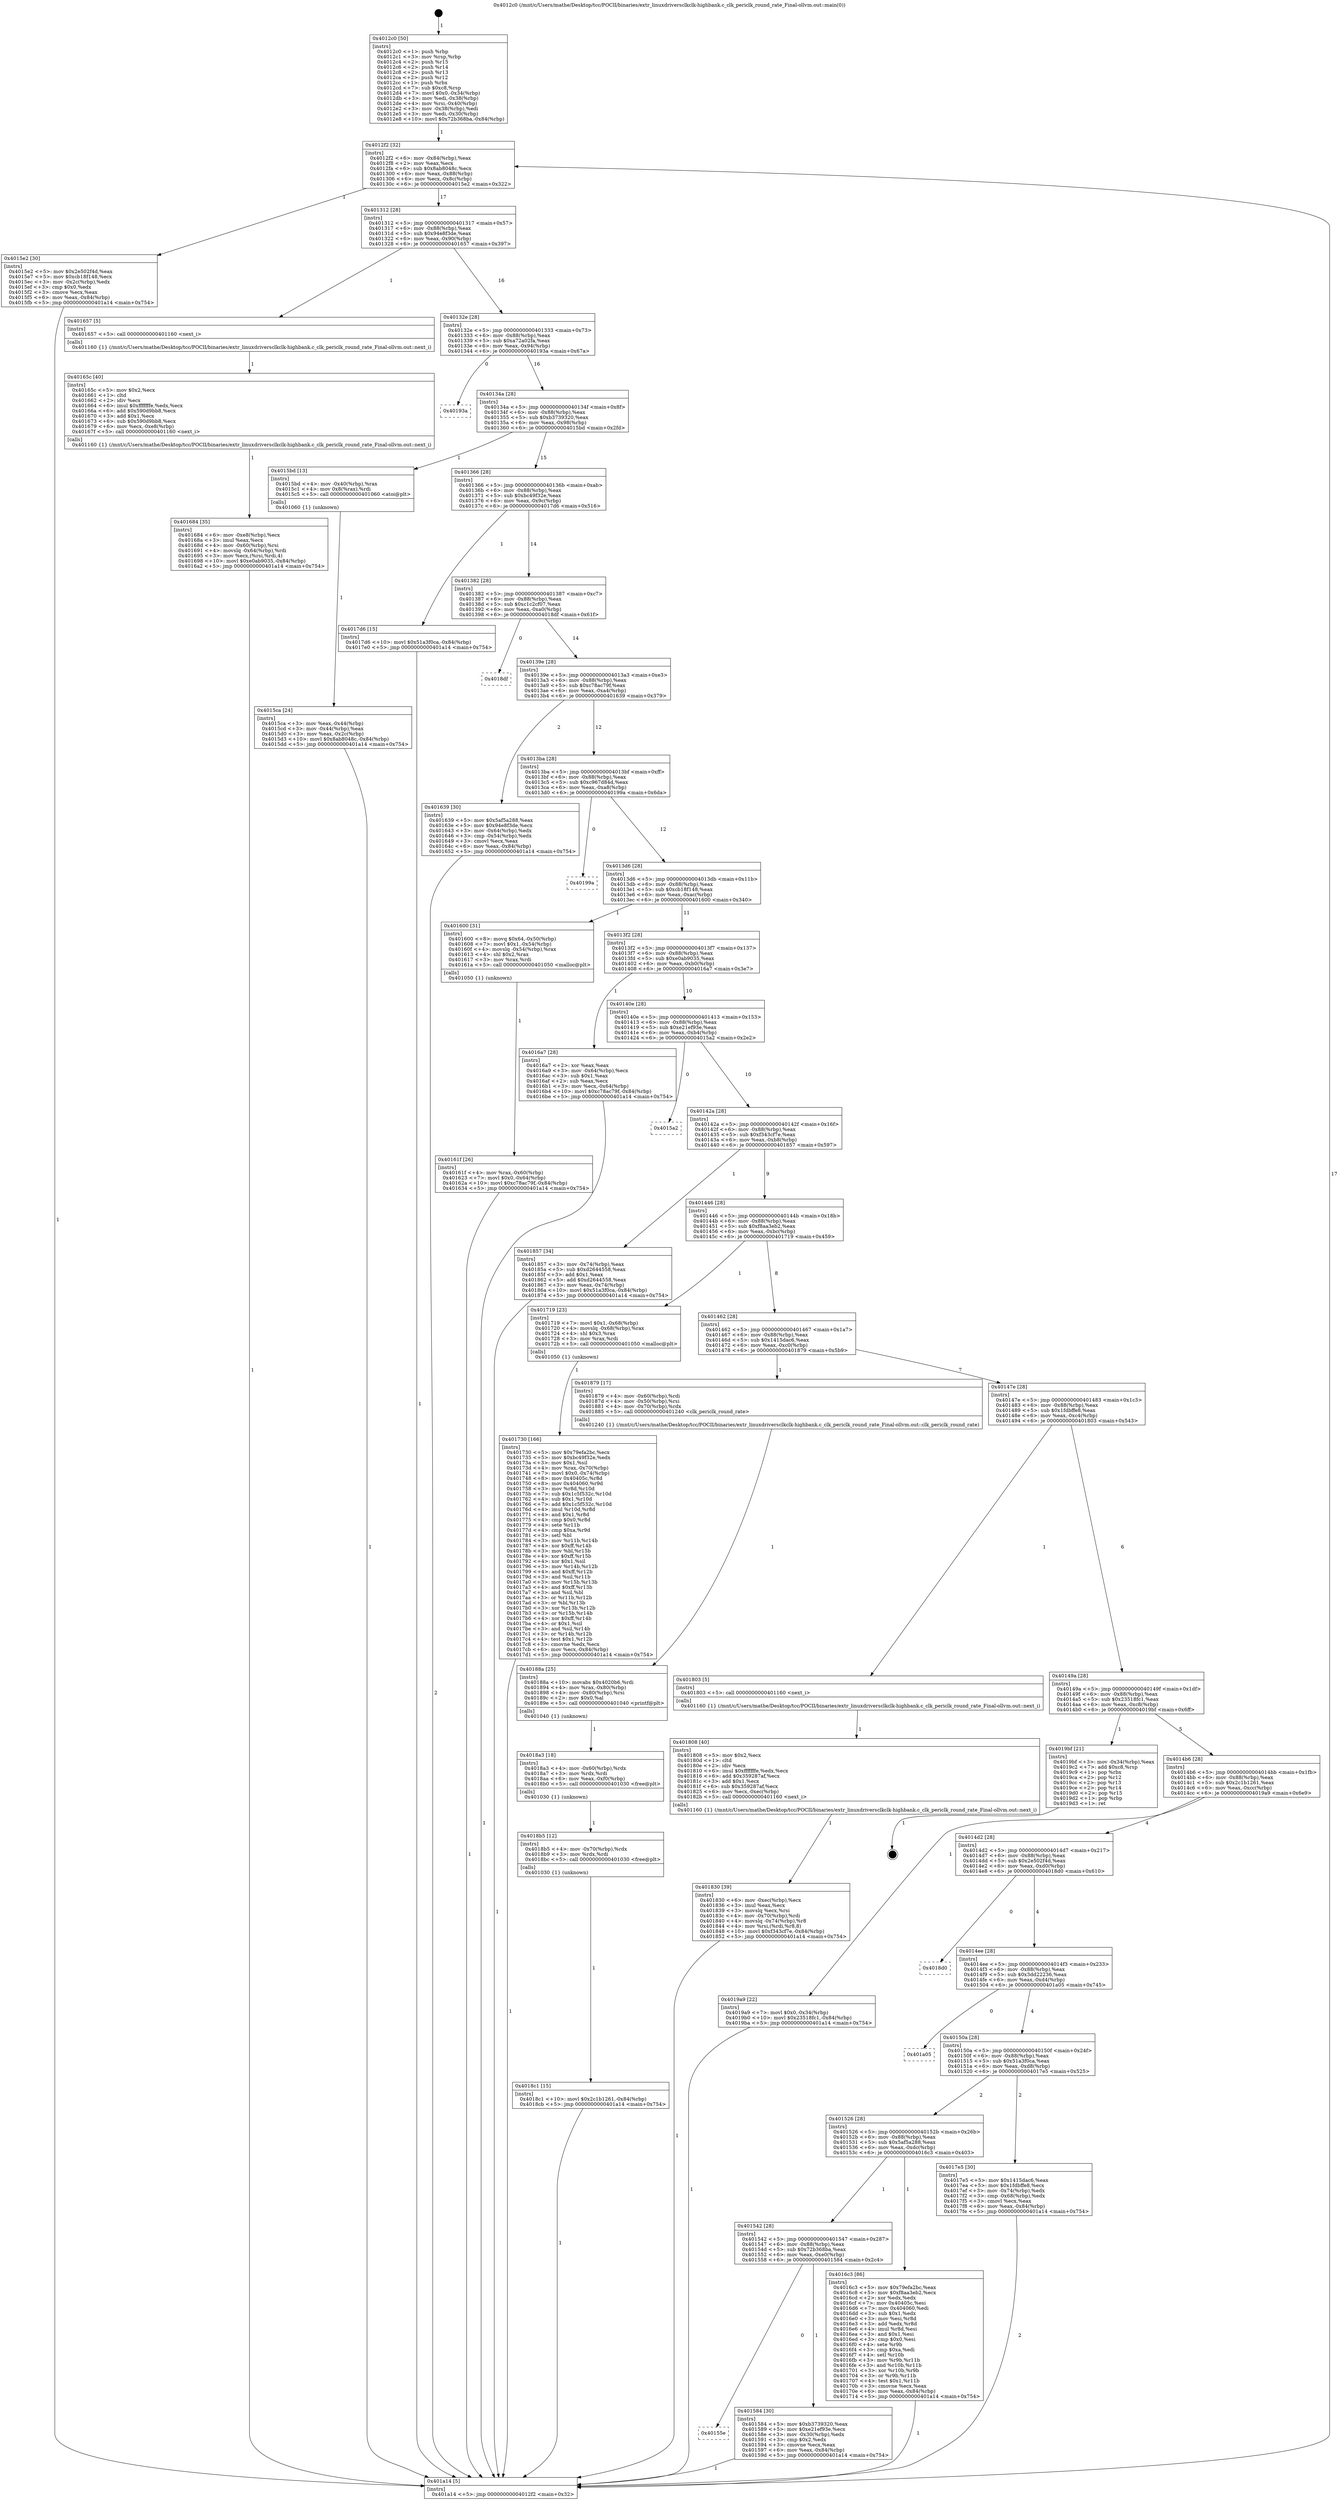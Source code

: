 digraph "0x4012c0" {
  label = "0x4012c0 (/mnt/c/Users/mathe/Desktop/tcc/POCII/binaries/extr_linuxdriversclkclk-highbank.c_clk_periclk_round_rate_Final-ollvm.out::main(0))"
  labelloc = "t"
  node[shape=record]

  Entry [label="",width=0.3,height=0.3,shape=circle,fillcolor=black,style=filled]
  "0x4012f2" [label="{
     0x4012f2 [32]\l
     | [instrs]\l
     &nbsp;&nbsp;0x4012f2 \<+6\>: mov -0x84(%rbp),%eax\l
     &nbsp;&nbsp;0x4012f8 \<+2\>: mov %eax,%ecx\l
     &nbsp;&nbsp;0x4012fa \<+6\>: sub $0x8ab8048c,%ecx\l
     &nbsp;&nbsp;0x401300 \<+6\>: mov %eax,-0x88(%rbp)\l
     &nbsp;&nbsp;0x401306 \<+6\>: mov %ecx,-0x8c(%rbp)\l
     &nbsp;&nbsp;0x40130c \<+6\>: je 00000000004015e2 \<main+0x322\>\l
  }"]
  "0x4015e2" [label="{
     0x4015e2 [30]\l
     | [instrs]\l
     &nbsp;&nbsp;0x4015e2 \<+5\>: mov $0x2e502f4d,%eax\l
     &nbsp;&nbsp;0x4015e7 \<+5\>: mov $0xcb18f148,%ecx\l
     &nbsp;&nbsp;0x4015ec \<+3\>: mov -0x2c(%rbp),%edx\l
     &nbsp;&nbsp;0x4015ef \<+3\>: cmp $0x0,%edx\l
     &nbsp;&nbsp;0x4015f2 \<+3\>: cmove %ecx,%eax\l
     &nbsp;&nbsp;0x4015f5 \<+6\>: mov %eax,-0x84(%rbp)\l
     &nbsp;&nbsp;0x4015fb \<+5\>: jmp 0000000000401a14 \<main+0x754\>\l
  }"]
  "0x401312" [label="{
     0x401312 [28]\l
     | [instrs]\l
     &nbsp;&nbsp;0x401312 \<+5\>: jmp 0000000000401317 \<main+0x57\>\l
     &nbsp;&nbsp;0x401317 \<+6\>: mov -0x88(%rbp),%eax\l
     &nbsp;&nbsp;0x40131d \<+5\>: sub $0x94e8f3de,%eax\l
     &nbsp;&nbsp;0x401322 \<+6\>: mov %eax,-0x90(%rbp)\l
     &nbsp;&nbsp;0x401328 \<+6\>: je 0000000000401657 \<main+0x397\>\l
  }"]
  Exit [label="",width=0.3,height=0.3,shape=circle,fillcolor=black,style=filled,peripheries=2]
  "0x401657" [label="{
     0x401657 [5]\l
     | [instrs]\l
     &nbsp;&nbsp;0x401657 \<+5\>: call 0000000000401160 \<next_i\>\l
     | [calls]\l
     &nbsp;&nbsp;0x401160 \{1\} (/mnt/c/Users/mathe/Desktop/tcc/POCII/binaries/extr_linuxdriversclkclk-highbank.c_clk_periclk_round_rate_Final-ollvm.out::next_i)\l
  }"]
  "0x40132e" [label="{
     0x40132e [28]\l
     | [instrs]\l
     &nbsp;&nbsp;0x40132e \<+5\>: jmp 0000000000401333 \<main+0x73\>\l
     &nbsp;&nbsp;0x401333 \<+6\>: mov -0x88(%rbp),%eax\l
     &nbsp;&nbsp;0x401339 \<+5\>: sub $0xa72a02fa,%eax\l
     &nbsp;&nbsp;0x40133e \<+6\>: mov %eax,-0x94(%rbp)\l
     &nbsp;&nbsp;0x401344 \<+6\>: je 000000000040193a \<main+0x67a\>\l
  }"]
  "0x4018c1" [label="{
     0x4018c1 [15]\l
     | [instrs]\l
     &nbsp;&nbsp;0x4018c1 \<+10\>: movl $0x2c1b1261,-0x84(%rbp)\l
     &nbsp;&nbsp;0x4018cb \<+5\>: jmp 0000000000401a14 \<main+0x754\>\l
  }"]
  "0x40193a" [label="{
     0x40193a\l
  }", style=dashed]
  "0x40134a" [label="{
     0x40134a [28]\l
     | [instrs]\l
     &nbsp;&nbsp;0x40134a \<+5\>: jmp 000000000040134f \<main+0x8f\>\l
     &nbsp;&nbsp;0x40134f \<+6\>: mov -0x88(%rbp),%eax\l
     &nbsp;&nbsp;0x401355 \<+5\>: sub $0xb3739320,%eax\l
     &nbsp;&nbsp;0x40135a \<+6\>: mov %eax,-0x98(%rbp)\l
     &nbsp;&nbsp;0x401360 \<+6\>: je 00000000004015bd \<main+0x2fd\>\l
  }"]
  "0x4018b5" [label="{
     0x4018b5 [12]\l
     | [instrs]\l
     &nbsp;&nbsp;0x4018b5 \<+4\>: mov -0x70(%rbp),%rdx\l
     &nbsp;&nbsp;0x4018b9 \<+3\>: mov %rdx,%rdi\l
     &nbsp;&nbsp;0x4018bc \<+5\>: call 0000000000401030 \<free@plt\>\l
     | [calls]\l
     &nbsp;&nbsp;0x401030 \{1\} (unknown)\l
  }"]
  "0x4015bd" [label="{
     0x4015bd [13]\l
     | [instrs]\l
     &nbsp;&nbsp;0x4015bd \<+4\>: mov -0x40(%rbp),%rax\l
     &nbsp;&nbsp;0x4015c1 \<+4\>: mov 0x8(%rax),%rdi\l
     &nbsp;&nbsp;0x4015c5 \<+5\>: call 0000000000401060 \<atoi@plt\>\l
     | [calls]\l
     &nbsp;&nbsp;0x401060 \{1\} (unknown)\l
  }"]
  "0x401366" [label="{
     0x401366 [28]\l
     | [instrs]\l
     &nbsp;&nbsp;0x401366 \<+5\>: jmp 000000000040136b \<main+0xab\>\l
     &nbsp;&nbsp;0x40136b \<+6\>: mov -0x88(%rbp),%eax\l
     &nbsp;&nbsp;0x401371 \<+5\>: sub $0xbc49f32e,%eax\l
     &nbsp;&nbsp;0x401376 \<+6\>: mov %eax,-0x9c(%rbp)\l
     &nbsp;&nbsp;0x40137c \<+6\>: je 00000000004017d6 \<main+0x516\>\l
  }"]
  "0x4018a3" [label="{
     0x4018a3 [18]\l
     | [instrs]\l
     &nbsp;&nbsp;0x4018a3 \<+4\>: mov -0x60(%rbp),%rdx\l
     &nbsp;&nbsp;0x4018a7 \<+3\>: mov %rdx,%rdi\l
     &nbsp;&nbsp;0x4018aa \<+6\>: mov %eax,-0xf0(%rbp)\l
     &nbsp;&nbsp;0x4018b0 \<+5\>: call 0000000000401030 \<free@plt\>\l
     | [calls]\l
     &nbsp;&nbsp;0x401030 \{1\} (unknown)\l
  }"]
  "0x4017d6" [label="{
     0x4017d6 [15]\l
     | [instrs]\l
     &nbsp;&nbsp;0x4017d6 \<+10\>: movl $0x51a3f0ca,-0x84(%rbp)\l
     &nbsp;&nbsp;0x4017e0 \<+5\>: jmp 0000000000401a14 \<main+0x754\>\l
  }"]
  "0x401382" [label="{
     0x401382 [28]\l
     | [instrs]\l
     &nbsp;&nbsp;0x401382 \<+5\>: jmp 0000000000401387 \<main+0xc7\>\l
     &nbsp;&nbsp;0x401387 \<+6\>: mov -0x88(%rbp),%eax\l
     &nbsp;&nbsp;0x40138d \<+5\>: sub $0xc1c2cf07,%eax\l
     &nbsp;&nbsp;0x401392 \<+6\>: mov %eax,-0xa0(%rbp)\l
     &nbsp;&nbsp;0x401398 \<+6\>: je 00000000004018df \<main+0x61f\>\l
  }"]
  "0x40188a" [label="{
     0x40188a [25]\l
     | [instrs]\l
     &nbsp;&nbsp;0x40188a \<+10\>: movabs $0x4020b6,%rdi\l
     &nbsp;&nbsp;0x401894 \<+4\>: mov %rax,-0x80(%rbp)\l
     &nbsp;&nbsp;0x401898 \<+4\>: mov -0x80(%rbp),%rsi\l
     &nbsp;&nbsp;0x40189c \<+2\>: mov $0x0,%al\l
     &nbsp;&nbsp;0x40189e \<+5\>: call 0000000000401040 \<printf@plt\>\l
     | [calls]\l
     &nbsp;&nbsp;0x401040 \{1\} (unknown)\l
  }"]
  "0x4018df" [label="{
     0x4018df\l
  }", style=dashed]
  "0x40139e" [label="{
     0x40139e [28]\l
     | [instrs]\l
     &nbsp;&nbsp;0x40139e \<+5\>: jmp 00000000004013a3 \<main+0xe3\>\l
     &nbsp;&nbsp;0x4013a3 \<+6\>: mov -0x88(%rbp),%eax\l
     &nbsp;&nbsp;0x4013a9 \<+5\>: sub $0xc78ac79f,%eax\l
     &nbsp;&nbsp;0x4013ae \<+6\>: mov %eax,-0xa4(%rbp)\l
     &nbsp;&nbsp;0x4013b4 \<+6\>: je 0000000000401639 \<main+0x379\>\l
  }"]
  "0x401830" [label="{
     0x401830 [39]\l
     | [instrs]\l
     &nbsp;&nbsp;0x401830 \<+6\>: mov -0xec(%rbp),%ecx\l
     &nbsp;&nbsp;0x401836 \<+3\>: imul %eax,%ecx\l
     &nbsp;&nbsp;0x401839 \<+3\>: movslq %ecx,%rsi\l
     &nbsp;&nbsp;0x40183c \<+4\>: mov -0x70(%rbp),%rdi\l
     &nbsp;&nbsp;0x401840 \<+4\>: movslq -0x74(%rbp),%r8\l
     &nbsp;&nbsp;0x401844 \<+4\>: mov %rsi,(%rdi,%r8,8)\l
     &nbsp;&nbsp;0x401848 \<+10\>: movl $0xf343cf7e,-0x84(%rbp)\l
     &nbsp;&nbsp;0x401852 \<+5\>: jmp 0000000000401a14 \<main+0x754\>\l
  }"]
  "0x401639" [label="{
     0x401639 [30]\l
     | [instrs]\l
     &nbsp;&nbsp;0x401639 \<+5\>: mov $0x5af5a288,%eax\l
     &nbsp;&nbsp;0x40163e \<+5\>: mov $0x94e8f3de,%ecx\l
     &nbsp;&nbsp;0x401643 \<+3\>: mov -0x64(%rbp),%edx\l
     &nbsp;&nbsp;0x401646 \<+3\>: cmp -0x54(%rbp),%edx\l
     &nbsp;&nbsp;0x401649 \<+3\>: cmovl %ecx,%eax\l
     &nbsp;&nbsp;0x40164c \<+6\>: mov %eax,-0x84(%rbp)\l
     &nbsp;&nbsp;0x401652 \<+5\>: jmp 0000000000401a14 \<main+0x754\>\l
  }"]
  "0x4013ba" [label="{
     0x4013ba [28]\l
     | [instrs]\l
     &nbsp;&nbsp;0x4013ba \<+5\>: jmp 00000000004013bf \<main+0xff\>\l
     &nbsp;&nbsp;0x4013bf \<+6\>: mov -0x88(%rbp),%eax\l
     &nbsp;&nbsp;0x4013c5 \<+5\>: sub $0xc967d84d,%eax\l
     &nbsp;&nbsp;0x4013ca \<+6\>: mov %eax,-0xa8(%rbp)\l
     &nbsp;&nbsp;0x4013d0 \<+6\>: je 000000000040199a \<main+0x6da\>\l
  }"]
  "0x401808" [label="{
     0x401808 [40]\l
     | [instrs]\l
     &nbsp;&nbsp;0x401808 \<+5\>: mov $0x2,%ecx\l
     &nbsp;&nbsp;0x40180d \<+1\>: cltd\l
     &nbsp;&nbsp;0x40180e \<+2\>: idiv %ecx\l
     &nbsp;&nbsp;0x401810 \<+6\>: imul $0xfffffffe,%edx,%ecx\l
     &nbsp;&nbsp;0x401816 \<+6\>: add $0x359287af,%ecx\l
     &nbsp;&nbsp;0x40181c \<+3\>: add $0x1,%ecx\l
     &nbsp;&nbsp;0x40181f \<+6\>: sub $0x359287af,%ecx\l
     &nbsp;&nbsp;0x401825 \<+6\>: mov %ecx,-0xec(%rbp)\l
     &nbsp;&nbsp;0x40182b \<+5\>: call 0000000000401160 \<next_i\>\l
     | [calls]\l
     &nbsp;&nbsp;0x401160 \{1\} (/mnt/c/Users/mathe/Desktop/tcc/POCII/binaries/extr_linuxdriversclkclk-highbank.c_clk_periclk_round_rate_Final-ollvm.out::next_i)\l
  }"]
  "0x40199a" [label="{
     0x40199a\l
  }", style=dashed]
  "0x4013d6" [label="{
     0x4013d6 [28]\l
     | [instrs]\l
     &nbsp;&nbsp;0x4013d6 \<+5\>: jmp 00000000004013db \<main+0x11b\>\l
     &nbsp;&nbsp;0x4013db \<+6\>: mov -0x88(%rbp),%eax\l
     &nbsp;&nbsp;0x4013e1 \<+5\>: sub $0xcb18f148,%eax\l
     &nbsp;&nbsp;0x4013e6 \<+6\>: mov %eax,-0xac(%rbp)\l
     &nbsp;&nbsp;0x4013ec \<+6\>: je 0000000000401600 \<main+0x340\>\l
  }"]
  "0x401730" [label="{
     0x401730 [166]\l
     | [instrs]\l
     &nbsp;&nbsp;0x401730 \<+5\>: mov $0x79efa2bc,%ecx\l
     &nbsp;&nbsp;0x401735 \<+5\>: mov $0xbc49f32e,%edx\l
     &nbsp;&nbsp;0x40173a \<+3\>: mov $0x1,%sil\l
     &nbsp;&nbsp;0x40173d \<+4\>: mov %rax,-0x70(%rbp)\l
     &nbsp;&nbsp;0x401741 \<+7\>: movl $0x0,-0x74(%rbp)\l
     &nbsp;&nbsp;0x401748 \<+8\>: mov 0x40405c,%r8d\l
     &nbsp;&nbsp;0x401750 \<+8\>: mov 0x404060,%r9d\l
     &nbsp;&nbsp;0x401758 \<+3\>: mov %r8d,%r10d\l
     &nbsp;&nbsp;0x40175b \<+7\>: sub $0x1c5f532c,%r10d\l
     &nbsp;&nbsp;0x401762 \<+4\>: sub $0x1,%r10d\l
     &nbsp;&nbsp;0x401766 \<+7\>: add $0x1c5f532c,%r10d\l
     &nbsp;&nbsp;0x40176d \<+4\>: imul %r10d,%r8d\l
     &nbsp;&nbsp;0x401771 \<+4\>: and $0x1,%r8d\l
     &nbsp;&nbsp;0x401775 \<+4\>: cmp $0x0,%r8d\l
     &nbsp;&nbsp;0x401779 \<+4\>: sete %r11b\l
     &nbsp;&nbsp;0x40177d \<+4\>: cmp $0xa,%r9d\l
     &nbsp;&nbsp;0x401781 \<+3\>: setl %bl\l
     &nbsp;&nbsp;0x401784 \<+3\>: mov %r11b,%r14b\l
     &nbsp;&nbsp;0x401787 \<+4\>: xor $0xff,%r14b\l
     &nbsp;&nbsp;0x40178b \<+3\>: mov %bl,%r15b\l
     &nbsp;&nbsp;0x40178e \<+4\>: xor $0xff,%r15b\l
     &nbsp;&nbsp;0x401792 \<+4\>: xor $0x1,%sil\l
     &nbsp;&nbsp;0x401796 \<+3\>: mov %r14b,%r12b\l
     &nbsp;&nbsp;0x401799 \<+4\>: and $0xff,%r12b\l
     &nbsp;&nbsp;0x40179d \<+3\>: and %sil,%r11b\l
     &nbsp;&nbsp;0x4017a0 \<+3\>: mov %r15b,%r13b\l
     &nbsp;&nbsp;0x4017a3 \<+4\>: and $0xff,%r13b\l
     &nbsp;&nbsp;0x4017a7 \<+3\>: and %sil,%bl\l
     &nbsp;&nbsp;0x4017aa \<+3\>: or %r11b,%r12b\l
     &nbsp;&nbsp;0x4017ad \<+3\>: or %bl,%r13b\l
     &nbsp;&nbsp;0x4017b0 \<+3\>: xor %r13b,%r12b\l
     &nbsp;&nbsp;0x4017b3 \<+3\>: or %r15b,%r14b\l
     &nbsp;&nbsp;0x4017b6 \<+4\>: xor $0xff,%r14b\l
     &nbsp;&nbsp;0x4017ba \<+4\>: or $0x1,%sil\l
     &nbsp;&nbsp;0x4017be \<+3\>: and %sil,%r14b\l
     &nbsp;&nbsp;0x4017c1 \<+3\>: or %r14b,%r12b\l
     &nbsp;&nbsp;0x4017c4 \<+4\>: test $0x1,%r12b\l
     &nbsp;&nbsp;0x4017c8 \<+3\>: cmovne %edx,%ecx\l
     &nbsp;&nbsp;0x4017cb \<+6\>: mov %ecx,-0x84(%rbp)\l
     &nbsp;&nbsp;0x4017d1 \<+5\>: jmp 0000000000401a14 \<main+0x754\>\l
  }"]
  "0x401600" [label="{
     0x401600 [31]\l
     | [instrs]\l
     &nbsp;&nbsp;0x401600 \<+8\>: movq $0x64,-0x50(%rbp)\l
     &nbsp;&nbsp;0x401608 \<+7\>: movl $0x1,-0x54(%rbp)\l
     &nbsp;&nbsp;0x40160f \<+4\>: movslq -0x54(%rbp),%rax\l
     &nbsp;&nbsp;0x401613 \<+4\>: shl $0x2,%rax\l
     &nbsp;&nbsp;0x401617 \<+3\>: mov %rax,%rdi\l
     &nbsp;&nbsp;0x40161a \<+5\>: call 0000000000401050 \<malloc@plt\>\l
     | [calls]\l
     &nbsp;&nbsp;0x401050 \{1\} (unknown)\l
  }"]
  "0x4013f2" [label="{
     0x4013f2 [28]\l
     | [instrs]\l
     &nbsp;&nbsp;0x4013f2 \<+5\>: jmp 00000000004013f7 \<main+0x137\>\l
     &nbsp;&nbsp;0x4013f7 \<+6\>: mov -0x88(%rbp),%eax\l
     &nbsp;&nbsp;0x4013fd \<+5\>: sub $0xe0ab9035,%eax\l
     &nbsp;&nbsp;0x401402 \<+6\>: mov %eax,-0xb0(%rbp)\l
     &nbsp;&nbsp;0x401408 \<+6\>: je 00000000004016a7 \<main+0x3e7\>\l
  }"]
  "0x401684" [label="{
     0x401684 [35]\l
     | [instrs]\l
     &nbsp;&nbsp;0x401684 \<+6\>: mov -0xe8(%rbp),%ecx\l
     &nbsp;&nbsp;0x40168a \<+3\>: imul %eax,%ecx\l
     &nbsp;&nbsp;0x40168d \<+4\>: mov -0x60(%rbp),%rsi\l
     &nbsp;&nbsp;0x401691 \<+4\>: movslq -0x64(%rbp),%rdi\l
     &nbsp;&nbsp;0x401695 \<+3\>: mov %ecx,(%rsi,%rdi,4)\l
     &nbsp;&nbsp;0x401698 \<+10\>: movl $0xe0ab9035,-0x84(%rbp)\l
     &nbsp;&nbsp;0x4016a2 \<+5\>: jmp 0000000000401a14 \<main+0x754\>\l
  }"]
  "0x4016a7" [label="{
     0x4016a7 [28]\l
     | [instrs]\l
     &nbsp;&nbsp;0x4016a7 \<+2\>: xor %eax,%eax\l
     &nbsp;&nbsp;0x4016a9 \<+3\>: mov -0x64(%rbp),%ecx\l
     &nbsp;&nbsp;0x4016ac \<+3\>: sub $0x1,%eax\l
     &nbsp;&nbsp;0x4016af \<+2\>: sub %eax,%ecx\l
     &nbsp;&nbsp;0x4016b1 \<+3\>: mov %ecx,-0x64(%rbp)\l
     &nbsp;&nbsp;0x4016b4 \<+10\>: movl $0xc78ac79f,-0x84(%rbp)\l
     &nbsp;&nbsp;0x4016be \<+5\>: jmp 0000000000401a14 \<main+0x754\>\l
  }"]
  "0x40140e" [label="{
     0x40140e [28]\l
     | [instrs]\l
     &nbsp;&nbsp;0x40140e \<+5\>: jmp 0000000000401413 \<main+0x153\>\l
     &nbsp;&nbsp;0x401413 \<+6\>: mov -0x88(%rbp),%eax\l
     &nbsp;&nbsp;0x401419 \<+5\>: sub $0xe21ef93e,%eax\l
     &nbsp;&nbsp;0x40141e \<+6\>: mov %eax,-0xb4(%rbp)\l
     &nbsp;&nbsp;0x401424 \<+6\>: je 00000000004015a2 \<main+0x2e2\>\l
  }"]
  "0x40165c" [label="{
     0x40165c [40]\l
     | [instrs]\l
     &nbsp;&nbsp;0x40165c \<+5\>: mov $0x2,%ecx\l
     &nbsp;&nbsp;0x401661 \<+1\>: cltd\l
     &nbsp;&nbsp;0x401662 \<+2\>: idiv %ecx\l
     &nbsp;&nbsp;0x401664 \<+6\>: imul $0xfffffffe,%edx,%ecx\l
     &nbsp;&nbsp;0x40166a \<+6\>: add $0x590d9bb8,%ecx\l
     &nbsp;&nbsp;0x401670 \<+3\>: add $0x1,%ecx\l
     &nbsp;&nbsp;0x401673 \<+6\>: sub $0x590d9bb8,%ecx\l
     &nbsp;&nbsp;0x401679 \<+6\>: mov %ecx,-0xe8(%rbp)\l
     &nbsp;&nbsp;0x40167f \<+5\>: call 0000000000401160 \<next_i\>\l
     | [calls]\l
     &nbsp;&nbsp;0x401160 \{1\} (/mnt/c/Users/mathe/Desktop/tcc/POCII/binaries/extr_linuxdriversclkclk-highbank.c_clk_periclk_round_rate_Final-ollvm.out::next_i)\l
  }"]
  "0x4015a2" [label="{
     0x4015a2\l
  }", style=dashed]
  "0x40142a" [label="{
     0x40142a [28]\l
     | [instrs]\l
     &nbsp;&nbsp;0x40142a \<+5\>: jmp 000000000040142f \<main+0x16f\>\l
     &nbsp;&nbsp;0x40142f \<+6\>: mov -0x88(%rbp),%eax\l
     &nbsp;&nbsp;0x401435 \<+5\>: sub $0xf343cf7e,%eax\l
     &nbsp;&nbsp;0x40143a \<+6\>: mov %eax,-0xb8(%rbp)\l
     &nbsp;&nbsp;0x401440 \<+6\>: je 0000000000401857 \<main+0x597\>\l
  }"]
  "0x40161f" [label="{
     0x40161f [26]\l
     | [instrs]\l
     &nbsp;&nbsp;0x40161f \<+4\>: mov %rax,-0x60(%rbp)\l
     &nbsp;&nbsp;0x401623 \<+7\>: movl $0x0,-0x64(%rbp)\l
     &nbsp;&nbsp;0x40162a \<+10\>: movl $0xc78ac79f,-0x84(%rbp)\l
     &nbsp;&nbsp;0x401634 \<+5\>: jmp 0000000000401a14 \<main+0x754\>\l
  }"]
  "0x401857" [label="{
     0x401857 [34]\l
     | [instrs]\l
     &nbsp;&nbsp;0x401857 \<+3\>: mov -0x74(%rbp),%eax\l
     &nbsp;&nbsp;0x40185a \<+5\>: sub $0xd2644558,%eax\l
     &nbsp;&nbsp;0x40185f \<+3\>: add $0x1,%eax\l
     &nbsp;&nbsp;0x401862 \<+5\>: add $0xd2644558,%eax\l
     &nbsp;&nbsp;0x401867 \<+3\>: mov %eax,-0x74(%rbp)\l
     &nbsp;&nbsp;0x40186a \<+10\>: movl $0x51a3f0ca,-0x84(%rbp)\l
     &nbsp;&nbsp;0x401874 \<+5\>: jmp 0000000000401a14 \<main+0x754\>\l
  }"]
  "0x401446" [label="{
     0x401446 [28]\l
     | [instrs]\l
     &nbsp;&nbsp;0x401446 \<+5\>: jmp 000000000040144b \<main+0x18b\>\l
     &nbsp;&nbsp;0x40144b \<+6\>: mov -0x88(%rbp),%eax\l
     &nbsp;&nbsp;0x401451 \<+5\>: sub $0xf8aa3eb2,%eax\l
     &nbsp;&nbsp;0x401456 \<+6\>: mov %eax,-0xbc(%rbp)\l
     &nbsp;&nbsp;0x40145c \<+6\>: je 0000000000401719 \<main+0x459\>\l
  }"]
  "0x4015ca" [label="{
     0x4015ca [24]\l
     | [instrs]\l
     &nbsp;&nbsp;0x4015ca \<+3\>: mov %eax,-0x44(%rbp)\l
     &nbsp;&nbsp;0x4015cd \<+3\>: mov -0x44(%rbp),%eax\l
     &nbsp;&nbsp;0x4015d0 \<+3\>: mov %eax,-0x2c(%rbp)\l
     &nbsp;&nbsp;0x4015d3 \<+10\>: movl $0x8ab8048c,-0x84(%rbp)\l
     &nbsp;&nbsp;0x4015dd \<+5\>: jmp 0000000000401a14 \<main+0x754\>\l
  }"]
  "0x401719" [label="{
     0x401719 [23]\l
     | [instrs]\l
     &nbsp;&nbsp;0x401719 \<+7\>: movl $0x1,-0x68(%rbp)\l
     &nbsp;&nbsp;0x401720 \<+4\>: movslq -0x68(%rbp),%rax\l
     &nbsp;&nbsp;0x401724 \<+4\>: shl $0x3,%rax\l
     &nbsp;&nbsp;0x401728 \<+3\>: mov %rax,%rdi\l
     &nbsp;&nbsp;0x40172b \<+5\>: call 0000000000401050 \<malloc@plt\>\l
     | [calls]\l
     &nbsp;&nbsp;0x401050 \{1\} (unknown)\l
  }"]
  "0x401462" [label="{
     0x401462 [28]\l
     | [instrs]\l
     &nbsp;&nbsp;0x401462 \<+5\>: jmp 0000000000401467 \<main+0x1a7\>\l
     &nbsp;&nbsp;0x401467 \<+6\>: mov -0x88(%rbp),%eax\l
     &nbsp;&nbsp;0x40146d \<+5\>: sub $0x1415dac6,%eax\l
     &nbsp;&nbsp;0x401472 \<+6\>: mov %eax,-0xc0(%rbp)\l
     &nbsp;&nbsp;0x401478 \<+6\>: je 0000000000401879 \<main+0x5b9\>\l
  }"]
  "0x4012c0" [label="{
     0x4012c0 [50]\l
     | [instrs]\l
     &nbsp;&nbsp;0x4012c0 \<+1\>: push %rbp\l
     &nbsp;&nbsp;0x4012c1 \<+3\>: mov %rsp,%rbp\l
     &nbsp;&nbsp;0x4012c4 \<+2\>: push %r15\l
     &nbsp;&nbsp;0x4012c6 \<+2\>: push %r14\l
     &nbsp;&nbsp;0x4012c8 \<+2\>: push %r13\l
     &nbsp;&nbsp;0x4012ca \<+2\>: push %r12\l
     &nbsp;&nbsp;0x4012cc \<+1\>: push %rbx\l
     &nbsp;&nbsp;0x4012cd \<+7\>: sub $0xc8,%rsp\l
     &nbsp;&nbsp;0x4012d4 \<+7\>: movl $0x0,-0x34(%rbp)\l
     &nbsp;&nbsp;0x4012db \<+3\>: mov %edi,-0x38(%rbp)\l
     &nbsp;&nbsp;0x4012de \<+4\>: mov %rsi,-0x40(%rbp)\l
     &nbsp;&nbsp;0x4012e2 \<+3\>: mov -0x38(%rbp),%edi\l
     &nbsp;&nbsp;0x4012e5 \<+3\>: mov %edi,-0x30(%rbp)\l
     &nbsp;&nbsp;0x4012e8 \<+10\>: movl $0x72b368ba,-0x84(%rbp)\l
  }"]
  "0x401879" [label="{
     0x401879 [17]\l
     | [instrs]\l
     &nbsp;&nbsp;0x401879 \<+4\>: mov -0x60(%rbp),%rdi\l
     &nbsp;&nbsp;0x40187d \<+4\>: mov -0x50(%rbp),%rsi\l
     &nbsp;&nbsp;0x401881 \<+4\>: mov -0x70(%rbp),%rdx\l
     &nbsp;&nbsp;0x401885 \<+5\>: call 0000000000401240 \<clk_periclk_round_rate\>\l
     | [calls]\l
     &nbsp;&nbsp;0x401240 \{1\} (/mnt/c/Users/mathe/Desktop/tcc/POCII/binaries/extr_linuxdriversclkclk-highbank.c_clk_periclk_round_rate_Final-ollvm.out::clk_periclk_round_rate)\l
  }"]
  "0x40147e" [label="{
     0x40147e [28]\l
     | [instrs]\l
     &nbsp;&nbsp;0x40147e \<+5\>: jmp 0000000000401483 \<main+0x1c3\>\l
     &nbsp;&nbsp;0x401483 \<+6\>: mov -0x88(%rbp),%eax\l
     &nbsp;&nbsp;0x401489 \<+5\>: sub $0x1fdbffe8,%eax\l
     &nbsp;&nbsp;0x40148e \<+6\>: mov %eax,-0xc4(%rbp)\l
     &nbsp;&nbsp;0x401494 \<+6\>: je 0000000000401803 \<main+0x543\>\l
  }"]
  "0x401a14" [label="{
     0x401a14 [5]\l
     | [instrs]\l
     &nbsp;&nbsp;0x401a14 \<+5\>: jmp 00000000004012f2 \<main+0x32\>\l
  }"]
  "0x401803" [label="{
     0x401803 [5]\l
     | [instrs]\l
     &nbsp;&nbsp;0x401803 \<+5\>: call 0000000000401160 \<next_i\>\l
     | [calls]\l
     &nbsp;&nbsp;0x401160 \{1\} (/mnt/c/Users/mathe/Desktop/tcc/POCII/binaries/extr_linuxdriversclkclk-highbank.c_clk_periclk_round_rate_Final-ollvm.out::next_i)\l
  }"]
  "0x40149a" [label="{
     0x40149a [28]\l
     | [instrs]\l
     &nbsp;&nbsp;0x40149a \<+5\>: jmp 000000000040149f \<main+0x1df\>\l
     &nbsp;&nbsp;0x40149f \<+6\>: mov -0x88(%rbp),%eax\l
     &nbsp;&nbsp;0x4014a5 \<+5\>: sub $0x23518fc1,%eax\l
     &nbsp;&nbsp;0x4014aa \<+6\>: mov %eax,-0xc8(%rbp)\l
     &nbsp;&nbsp;0x4014b0 \<+6\>: je 00000000004019bf \<main+0x6ff\>\l
  }"]
  "0x40155e" [label="{
     0x40155e\l
  }", style=dashed]
  "0x4019bf" [label="{
     0x4019bf [21]\l
     | [instrs]\l
     &nbsp;&nbsp;0x4019bf \<+3\>: mov -0x34(%rbp),%eax\l
     &nbsp;&nbsp;0x4019c2 \<+7\>: add $0xc8,%rsp\l
     &nbsp;&nbsp;0x4019c9 \<+1\>: pop %rbx\l
     &nbsp;&nbsp;0x4019ca \<+2\>: pop %r12\l
     &nbsp;&nbsp;0x4019cc \<+2\>: pop %r13\l
     &nbsp;&nbsp;0x4019ce \<+2\>: pop %r14\l
     &nbsp;&nbsp;0x4019d0 \<+2\>: pop %r15\l
     &nbsp;&nbsp;0x4019d2 \<+1\>: pop %rbp\l
     &nbsp;&nbsp;0x4019d3 \<+1\>: ret\l
  }"]
  "0x4014b6" [label="{
     0x4014b6 [28]\l
     | [instrs]\l
     &nbsp;&nbsp;0x4014b6 \<+5\>: jmp 00000000004014bb \<main+0x1fb\>\l
     &nbsp;&nbsp;0x4014bb \<+6\>: mov -0x88(%rbp),%eax\l
     &nbsp;&nbsp;0x4014c1 \<+5\>: sub $0x2c1b1261,%eax\l
     &nbsp;&nbsp;0x4014c6 \<+6\>: mov %eax,-0xcc(%rbp)\l
     &nbsp;&nbsp;0x4014cc \<+6\>: je 00000000004019a9 \<main+0x6e9\>\l
  }"]
  "0x401584" [label="{
     0x401584 [30]\l
     | [instrs]\l
     &nbsp;&nbsp;0x401584 \<+5\>: mov $0xb3739320,%eax\l
     &nbsp;&nbsp;0x401589 \<+5\>: mov $0xe21ef93e,%ecx\l
     &nbsp;&nbsp;0x40158e \<+3\>: mov -0x30(%rbp),%edx\l
     &nbsp;&nbsp;0x401591 \<+3\>: cmp $0x2,%edx\l
     &nbsp;&nbsp;0x401594 \<+3\>: cmovne %ecx,%eax\l
     &nbsp;&nbsp;0x401597 \<+6\>: mov %eax,-0x84(%rbp)\l
     &nbsp;&nbsp;0x40159d \<+5\>: jmp 0000000000401a14 \<main+0x754\>\l
  }"]
  "0x4019a9" [label="{
     0x4019a9 [22]\l
     | [instrs]\l
     &nbsp;&nbsp;0x4019a9 \<+7\>: movl $0x0,-0x34(%rbp)\l
     &nbsp;&nbsp;0x4019b0 \<+10\>: movl $0x23518fc1,-0x84(%rbp)\l
     &nbsp;&nbsp;0x4019ba \<+5\>: jmp 0000000000401a14 \<main+0x754\>\l
  }"]
  "0x4014d2" [label="{
     0x4014d2 [28]\l
     | [instrs]\l
     &nbsp;&nbsp;0x4014d2 \<+5\>: jmp 00000000004014d7 \<main+0x217\>\l
     &nbsp;&nbsp;0x4014d7 \<+6\>: mov -0x88(%rbp),%eax\l
     &nbsp;&nbsp;0x4014dd \<+5\>: sub $0x2e502f4d,%eax\l
     &nbsp;&nbsp;0x4014e2 \<+6\>: mov %eax,-0xd0(%rbp)\l
     &nbsp;&nbsp;0x4014e8 \<+6\>: je 00000000004018d0 \<main+0x610\>\l
  }"]
  "0x401542" [label="{
     0x401542 [28]\l
     | [instrs]\l
     &nbsp;&nbsp;0x401542 \<+5\>: jmp 0000000000401547 \<main+0x287\>\l
     &nbsp;&nbsp;0x401547 \<+6\>: mov -0x88(%rbp),%eax\l
     &nbsp;&nbsp;0x40154d \<+5\>: sub $0x72b368ba,%eax\l
     &nbsp;&nbsp;0x401552 \<+6\>: mov %eax,-0xe0(%rbp)\l
     &nbsp;&nbsp;0x401558 \<+6\>: je 0000000000401584 \<main+0x2c4\>\l
  }"]
  "0x4018d0" [label="{
     0x4018d0\l
  }", style=dashed]
  "0x4014ee" [label="{
     0x4014ee [28]\l
     | [instrs]\l
     &nbsp;&nbsp;0x4014ee \<+5\>: jmp 00000000004014f3 \<main+0x233\>\l
     &nbsp;&nbsp;0x4014f3 \<+6\>: mov -0x88(%rbp),%eax\l
     &nbsp;&nbsp;0x4014f9 \<+5\>: sub $0x3dd22236,%eax\l
     &nbsp;&nbsp;0x4014fe \<+6\>: mov %eax,-0xd4(%rbp)\l
     &nbsp;&nbsp;0x401504 \<+6\>: je 0000000000401a05 \<main+0x745\>\l
  }"]
  "0x4016c3" [label="{
     0x4016c3 [86]\l
     | [instrs]\l
     &nbsp;&nbsp;0x4016c3 \<+5\>: mov $0x79efa2bc,%eax\l
     &nbsp;&nbsp;0x4016c8 \<+5\>: mov $0xf8aa3eb2,%ecx\l
     &nbsp;&nbsp;0x4016cd \<+2\>: xor %edx,%edx\l
     &nbsp;&nbsp;0x4016cf \<+7\>: mov 0x40405c,%esi\l
     &nbsp;&nbsp;0x4016d6 \<+7\>: mov 0x404060,%edi\l
     &nbsp;&nbsp;0x4016dd \<+3\>: sub $0x1,%edx\l
     &nbsp;&nbsp;0x4016e0 \<+3\>: mov %esi,%r8d\l
     &nbsp;&nbsp;0x4016e3 \<+3\>: add %edx,%r8d\l
     &nbsp;&nbsp;0x4016e6 \<+4\>: imul %r8d,%esi\l
     &nbsp;&nbsp;0x4016ea \<+3\>: and $0x1,%esi\l
     &nbsp;&nbsp;0x4016ed \<+3\>: cmp $0x0,%esi\l
     &nbsp;&nbsp;0x4016f0 \<+4\>: sete %r9b\l
     &nbsp;&nbsp;0x4016f4 \<+3\>: cmp $0xa,%edi\l
     &nbsp;&nbsp;0x4016f7 \<+4\>: setl %r10b\l
     &nbsp;&nbsp;0x4016fb \<+3\>: mov %r9b,%r11b\l
     &nbsp;&nbsp;0x4016fe \<+3\>: and %r10b,%r11b\l
     &nbsp;&nbsp;0x401701 \<+3\>: xor %r10b,%r9b\l
     &nbsp;&nbsp;0x401704 \<+3\>: or %r9b,%r11b\l
     &nbsp;&nbsp;0x401707 \<+4\>: test $0x1,%r11b\l
     &nbsp;&nbsp;0x40170b \<+3\>: cmovne %ecx,%eax\l
     &nbsp;&nbsp;0x40170e \<+6\>: mov %eax,-0x84(%rbp)\l
     &nbsp;&nbsp;0x401714 \<+5\>: jmp 0000000000401a14 \<main+0x754\>\l
  }"]
  "0x401a05" [label="{
     0x401a05\l
  }", style=dashed]
  "0x40150a" [label="{
     0x40150a [28]\l
     | [instrs]\l
     &nbsp;&nbsp;0x40150a \<+5\>: jmp 000000000040150f \<main+0x24f\>\l
     &nbsp;&nbsp;0x40150f \<+6\>: mov -0x88(%rbp),%eax\l
     &nbsp;&nbsp;0x401515 \<+5\>: sub $0x51a3f0ca,%eax\l
     &nbsp;&nbsp;0x40151a \<+6\>: mov %eax,-0xd8(%rbp)\l
     &nbsp;&nbsp;0x401520 \<+6\>: je 00000000004017e5 \<main+0x525\>\l
  }"]
  "0x401526" [label="{
     0x401526 [28]\l
     | [instrs]\l
     &nbsp;&nbsp;0x401526 \<+5\>: jmp 000000000040152b \<main+0x26b\>\l
     &nbsp;&nbsp;0x40152b \<+6\>: mov -0x88(%rbp),%eax\l
     &nbsp;&nbsp;0x401531 \<+5\>: sub $0x5af5a288,%eax\l
     &nbsp;&nbsp;0x401536 \<+6\>: mov %eax,-0xdc(%rbp)\l
     &nbsp;&nbsp;0x40153c \<+6\>: je 00000000004016c3 \<main+0x403\>\l
  }"]
  "0x4017e5" [label="{
     0x4017e5 [30]\l
     | [instrs]\l
     &nbsp;&nbsp;0x4017e5 \<+5\>: mov $0x1415dac6,%eax\l
     &nbsp;&nbsp;0x4017ea \<+5\>: mov $0x1fdbffe8,%ecx\l
     &nbsp;&nbsp;0x4017ef \<+3\>: mov -0x74(%rbp),%edx\l
     &nbsp;&nbsp;0x4017f2 \<+3\>: cmp -0x68(%rbp),%edx\l
     &nbsp;&nbsp;0x4017f5 \<+3\>: cmovl %ecx,%eax\l
     &nbsp;&nbsp;0x4017f8 \<+6\>: mov %eax,-0x84(%rbp)\l
     &nbsp;&nbsp;0x4017fe \<+5\>: jmp 0000000000401a14 \<main+0x754\>\l
  }"]
  Entry -> "0x4012c0" [label=" 1"]
  "0x4012f2" -> "0x4015e2" [label=" 1"]
  "0x4012f2" -> "0x401312" [label=" 17"]
  "0x4019bf" -> Exit [label=" 1"]
  "0x401312" -> "0x401657" [label=" 1"]
  "0x401312" -> "0x40132e" [label=" 16"]
  "0x4019a9" -> "0x401a14" [label=" 1"]
  "0x40132e" -> "0x40193a" [label=" 0"]
  "0x40132e" -> "0x40134a" [label=" 16"]
  "0x4018c1" -> "0x401a14" [label=" 1"]
  "0x40134a" -> "0x4015bd" [label=" 1"]
  "0x40134a" -> "0x401366" [label=" 15"]
  "0x4018b5" -> "0x4018c1" [label=" 1"]
  "0x401366" -> "0x4017d6" [label=" 1"]
  "0x401366" -> "0x401382" [label=" 14"]
  "0x4018a3" -> "0x4018b5" [label=" 1"]
  "0x401382" -> "0x4018df" [label=" 0"]
  "0x401382" -> "0x40139e" [label=" 14"]
  "0x40188a" -> "0x4018a3" [label=" 1"]
  "0x40139e" -> "0x401639" [label=" 2"]
  "0x40139e" -> "0x4013ba" [label=" 12"]
  "0x401879" -> "0x40188a" [label=" 1"]
  "0x4013ba" -> "0x40199a" [label=" 0"]
  "0x4013ba" -> "0x4013d6" [label=" 12"]
  "0x401857" -> "0x401a14" [label=" 1"]
  "0x4013d6" -> "0x401600" [label=" 1"]
  "0x4013d6" -> "0x4013f2" [label=" 11"]
  "0x401830" -> "0x401a14" [label=" 1"]
  "0x4013f2" -> "0x4016a7" [label=" 1"]
  "0x4013f2" -> "0x40140e" [label=" 10"]
  "0x401808" -> "0x401830" [label=" 1"]
  "0x40140e" -> "0x4015a2" [label=" 0"]
  "0x40140e" -> "0x40142a" [label=" 10"]
  "0x401803" -> "0x401808" [label=" 1"]
  "0x40142a" -> "0x401857" [label=" 1"]
  "0x40142a" -> "0x401446" [label=" 9"]
  "0x4017e5" -> "0x401a14" [label=" 2"]
  "0x401446" -> "0x401719" [label=" 1"]
  "0x401446" -> "0x401462" [label=" 8"]
  "0x4017d6" -> "0x401a14" [label=" 1"]
  "0x401462" -> "0x401879" [label=" 1"]
  "0x401462" -> "0x40147e" [label=" 7"]
  "0x401730" -> "0x401a14" [label=" 1"]
  "0x40147e" -> "0x401803" [label=" 1"]
  "0x40147e" -> "0x40149a" [label=" 6"]
  "0x401719" -> "0x401730" [label=" 1"]
  "0x40149a" -> "0x4019bf" [label=" 1"]
  "0x40149a" -> "0x4014b6" [label=" 5"]
  "0x4016c3" -> "0x401a14" [label=" 1"]
  "0x4014b6" -> "0x4019a9" [label=" 1"]
  "0x4014b6" -> "0x4014d2" [label=" 4"]
  "0x4016a7" -> "0x401a14" [label=" 1"]
  "0x4014d2" -> "0x4018d0" [label=" 0"]
  "0x4014d2" -> "0x4014ee" [label=" 4"]
  "0x40165c" -> "0x401684" [label=" 1"]
  "0x4014ee" -> "0x401a05" [label=" 0"]
  "0x4014ee" -> "0x40150a" [label=" 4"]
  "0x401657" -> "0x40165c" [label=" 1"]
  "0x40150a" -> "0x4017e5" [label=" 2"]
  "0x40150a" -> "0x401526" [label=" 2"]
  "0x401639" -> "0x401a14" [label=" 2"]
  "0x401526" -> "0x4016c3" [label=" 1"]
  "0x401526" -> "0x401542" [label=" 1"]
  "0x401684" -> "0x401a14" [label=" 1"]
  "0x401542" -> "0x401584" [label=" 1"]
  "0x401542" -> "0x40155e" [label=" 0"]
  "0x401584" -> "0x401a14" [label=" 1"]
  "0x4012c0" -> "0x4012f2" [label=" 1"]
  "0x401a14" -> "0x4012f2" [label=" 17"]
  "0x4015bd" -> "0x4015ca" [label=" 1"]
  "0x4015ca" -> "0x401a14" [label=" 1"]
  "0x4015e2" -> "0x401a14" [label=" 1"]
  "0x401600" -> "0x40161f" [label=" 1"]
  "0x40161f" -> "0x401a14" [label=" 1"]
}
